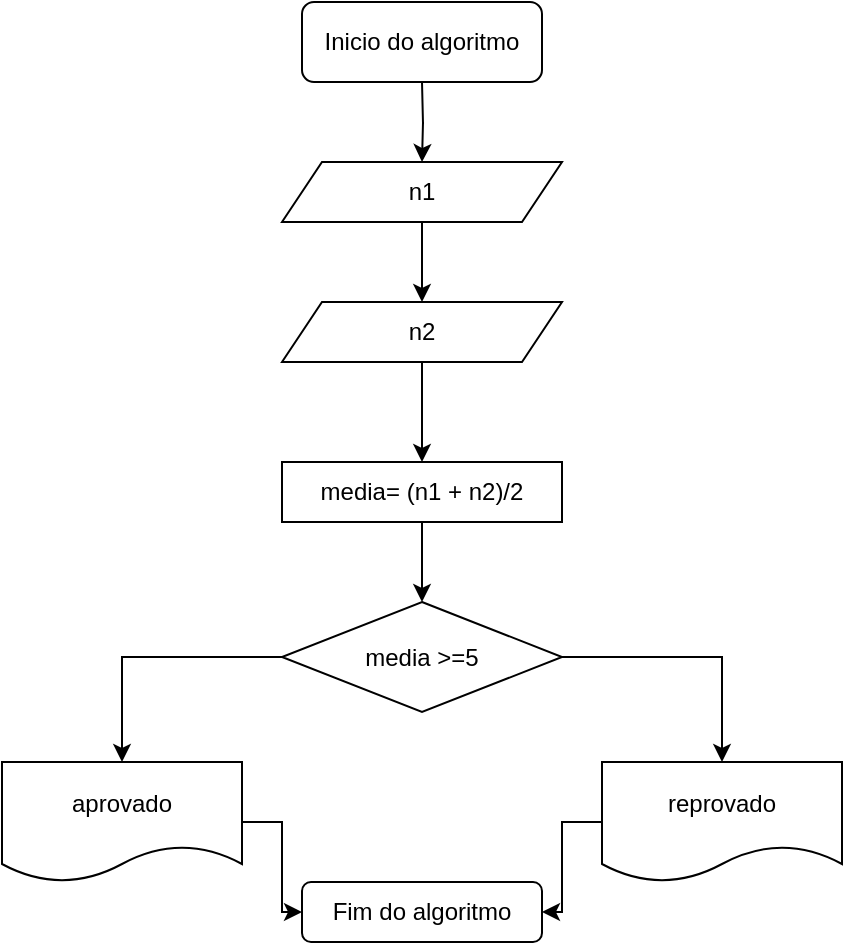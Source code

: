 <mxfile version="24.9.3">
  <diagram name="Página-1" id="Zpf5QdaSkmduTiKQrWi5">
    <mxGraphModel dx="1114" dy="578" grid="1" gridSize="10" guides="1" tooltips="1" connect="1" arrows="1" fold="1" page="1" pageScale="1" pageWidth="827" pageHeight="1169" math="0" shadow="0">
      <root>
        <mxCell id="0" />
        <mxCell id="1" parent="0" />
        <mxCell id="CcF0GsHl9vM5tq0Z4Ygo-3" style="edgeStyle=orthogonalEdgeStyle;rounded=0;orthogonalLoop=1;jettySize=auto;html=1;" edge="1" parent="1">
          <mxGeometry relative="1" as="geometry">
            <mxPoint x="400" y="280" as="targetPoint" />
            <mxPoint x="400" y="240" as="sourcePoint" />
          </mxGeometry>
        </mxCell>
        <mxCell id="CcF0GsHl9vM5tq0Z4Ygo-12" value="" style="edgeStyle=orthogonalEdgeStyle;rounded=0;orthogonalLoop=1;jettySize=auto;html=1;" edge="1" parent="1" source="CcF0GsHl9vM5tq0Z4Ygo-4" target="CcF0GsHl9vM5tq0Z4Ygo-11">
          <mxGeometry relative="1" as="geometry" />
        </mxCell>
        <mxCell id="CcF0GsHl9vM5tq0Z4Ygo-4" value="n1" style="shape=parallelogram;perimeter=parallelogramPerimeter;whiteSpace=wrap;html=1;fixedSize=1;" vertex="1" parent="1">
          <mxGeometry x="330" y="280" width="140" height="30" as="geometry" />
        </mxCell>
        <mxCell id="CcF0GsHl9vM5tq0Z4Ygo-14" value="" style="edgeStyle=orthogonalEdgeStyle;rounded=0;orthogonalLoop=1;jettySize=auto;html=1;" edge="1" parent="1" source="CcF0GsHl9vM5tq0Z4Ygo-11" target="CcF0GsHl9vM5tq0Z4Ygo-13">
          <mxGeometry relative="1" as="geometry" />
        </mxCell>
        <mxCell id="CcF0GsHl9vM5tq0Z4Ygo-11" value="n2" style="shape=parallelogram;perimeter=parallelogramPerimeter;whiteSpace=wrap;html=1;fixedSize=1;" vertex="1" parent="1">
          <mxGeometry x="330" y="350" width="140" height="30" as="geometry" />
        </mxCell>
        <mxCell id="CcF0GsHl9vM5tq0Z4Ygo-16" value="" style="edgeStyle=orthogonalEdgeStyle;rounded=0;orthogonalLoop=1;jettySize=auto;html=1;" edge="1" parent="1" source="CcF0GsHl9vM5tq0Z4Ygo-13" target="CcF0GsHl9vM5tq0Z4Ygo-15">
          <mxGeometry relative="1" as="geometry" />
        </mxCell>
        <mxCell id="CcF0GsHl9vM5tq0Z4Ygo-13" value="media= (n1 + n2)/2" style="whiteSpace=wrap;html=1;" vertex="1" parent="1">
          <mxGeometry x="330" y="430" width="140" height="30" as="geometry" />
        </mxCell>
        <mxCell id="CcF0GsHl9vM5tq0Z4Ygo-20" value="" style="edgeStyle=orthogonalEdgeStyle;rounded=0;orthogonalLoop=1;jettySize=auto;html=1;" edge="1" parent="1" source="CcF0GsHl9vM5tq0Z4Ygo-15" target="CcF0GsHl9vM5tq0Z4Ygo-19">
          <mxGeometry relative="1" as="geometry" />
        </mxCell>
        <mxCell id="CcF0GsHl9vM5tq0Z4Ygo-22" value="" style="edgeStyle=orthogonalEdgeStyle;rounded=0;orthogonalLoop=1;jettySize=auto;html=1;" edge="1" parent="1" source="CcF0GsHl9vM5tq0Z4Ygo-15" target="CcF0GsHl9vM5tq0Z4Ygo-21">
          <mxGeometry relative="1" as="geometry" />
        </mxCell>
        <mxCell id="CcF0GsHl9vM5tq0Z4Ygo-15" value="media &amp;gt;=5" style="rhombus;whiteSpace=wrap;html=1;" vertex="1" parent="1">
          <mxGeometry x="330" y="500" width="140" height="55" as="geometry" />
        </mxCell>
        <mxCell id="CcF0GsHl9vM5tq0Z4Ygo-31" value="" style="edgeStyle=orthogonalEdgeStyle;rounded=0;orthogonalLoop=1;jettySize=auto;html=1;" edge="1" parent="1" source="CcF0GsHl9vM5tq0Z4Ygo-19" target="CcF0GsHl9vM5tq0Z4Ygo-29">
          <mxGeometry relative="1" as="geometry" />
        </mxCell>
        <mxCell id="CcF0GsHl9vM5tq0Z4Ygo-19" value="aprovado" style="shape=document;whiteSpace=wrap;html=1;boundedLbl=1;" vertex="1" parent="1">
          <mxGeometry x="190" y="580" width="120" height="60" as="geometry" />
        </mxCell>
        <mxCell id="CcF0GsHl9vM5tq0Z4Ygo-30" value="" style="edgeStyle=orthogonalEdgeStyle;rounded=0;orthogonalLoop=1;jettySize=auto;html=1;" edge="1" parent="1" source="CcF0GsHl9vM5tq0Z4Ygo-21" target="CcF0GsHl9vM5tq0Z4Ygo-29">
          <mxGeometry relative="1" as="geometry" />
        </mxCell>
        <mxCell id="CcF0GsHl9vM5tq0Z4Ygo-21" value="reprovado" style="shape=document;whiteSpace=wrap;html=1;boundedLbl=1;" vertex="1" parent="1">
          <mxGeometry x="490" y="580" width="120" height="60" as="geometry" />
        </mxCell>
        <mxCell id="CcF0GsHl9vM5tq0Z4Ygo-28" value="Inicio do algoritmo" style="rounded=1;whiteSpace=wrap;html=1;" vertex="1" parent="1">
          <mxGeometry x="340" y="200" width="120" height="40" as="geometry" />
        </mxCell>
        <mxCell id="CcF0GsHl9vM5tq0Z4Ygo-29" value="Fim do algoritmo" style="rounded=1;whiteSpace=wrap;html=1;" vertex="1" parent="1">
          <mxGeometry x="340" y="640" width="120" height="30" as="geometry" />
        </mxCell>
      </root>
    </mxGraphModel>
  </diagram>
</mxfile>
